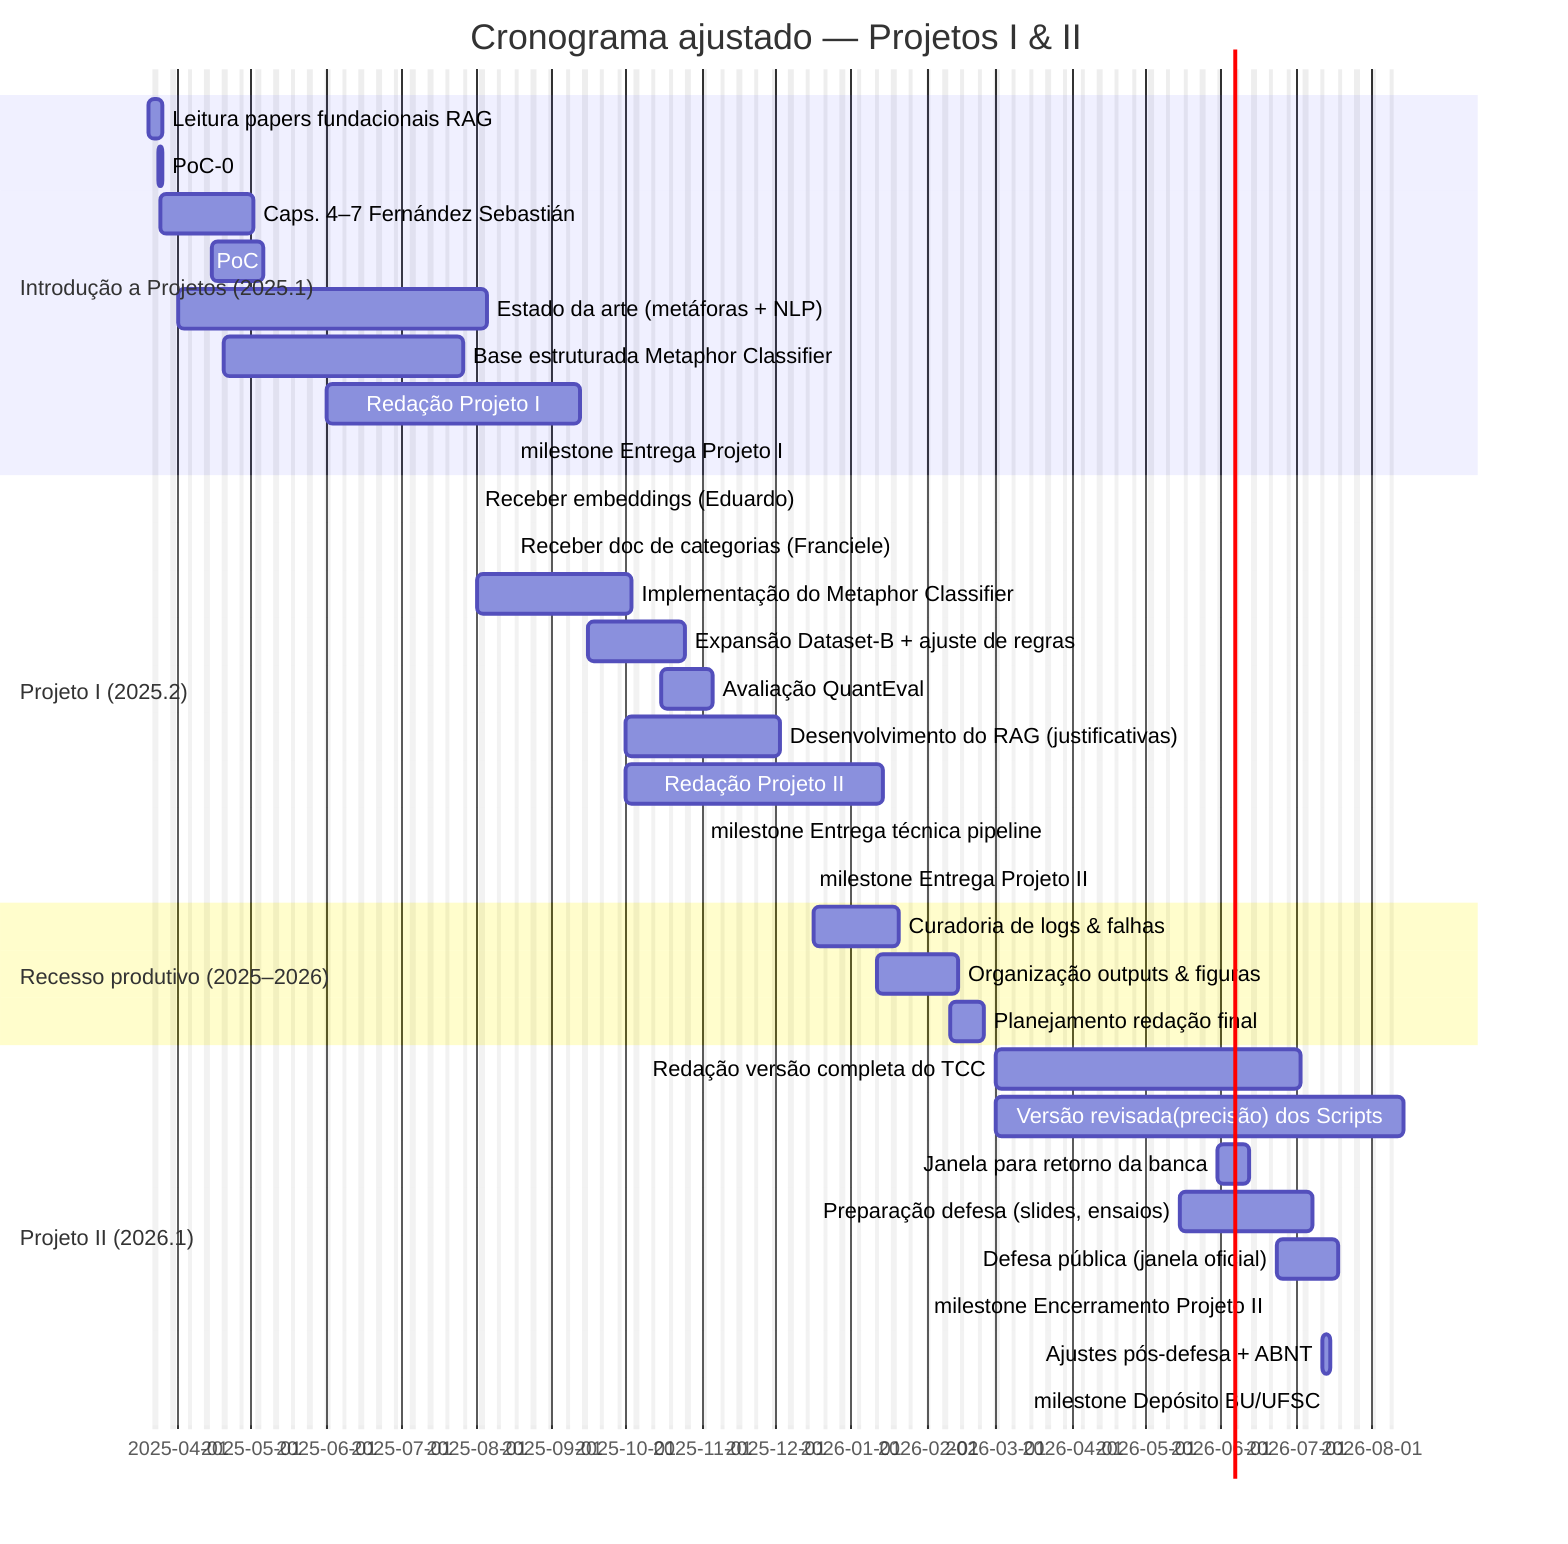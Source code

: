 gantt
  title Cronograma ajustado — Projetos I & II
  dateFormat  YYYY-MM-DD
  excludes    weekends

  %% ───────── 2025.1 ─────────
  section Introdução a Projetos (2025.1)
  Leitura papers fundacionais RAG:r0,           2025-03-20, 4d
  PoC-0: RAG com prompt fixo:p0,                2025-03-24, 2d
  Caps. 4–7 Fernández Sebastián:t0,             2025-03-25, 28d
  PoC: retrieval + LLM:t2,                      2025-04-15, 15d
  Estado da arte (metáforas + NLP):t3,          2025-04-01, 90d
  Base estruturada Metaphor Classifier:c1,      2025-04-20, 71d
  Redação Projeto I:d1,                         2025-06-01, 75d
  milestone Entrega Projeto I:d1m,              2025-08-15, 0d

  %% ───────── 2025.2 ─────────
  section Projeto I (2025.2)
  Receber embeddings (Eduardo):emb,             2025-07-31, 0d
  Receber doc de categorias (Franciele):cat,    2025-08-15, 0d

  Implementação do Metaphor Classifier:r1,      2025-08-01, 45d
  Expansão Dataset-B + ajuste de regras:r1b,    2025-09-15, 30d
  Avaliação QuantEval:qeval,                    2025-10-15, 15d
  Desenvolvimento do RAG (justificativas):r2,   2025-10-01, 45d
  Redação Projeto II:d2,                        2025-10-01, 75d
  milestone Entrega técnica pipeline:pipe,      2025-10-31, 0d
  milestone Entrega Projeto II:d2m,             2025-12-15, 0d

  %% ───────── Recesso ─────────
  section Recesso produtivo (2025–2026)
  Curadoria de logs & falhas:log,               2025-12-16, 25d
  Organização outputs & figuras:docprep,        2026-01-11, 25d
  Planejamento redação final:plano,             2026-02-10, 10d

  %% ───────── 2026.1 ─────────
  section Projeto II (2026.1)
  Redação versão completa do TCC:d3,            2026-03-01, 90d
  Versão revisada(precisão) dos Scripts:rev     2026-03-01, 120d
  Janela para retorno da banca:fbk,             2026-05-30, 10d
  Preparação defesa (slides, ensaios):def,      2026-05-15, 38d
  Defesa pública (janela oficial):fin,          2026-06-23, 19d
  milestone Encerramento Projeto II:enc,        2026-06-22, 0d
  Ajustes pós-defesa + ABNT:adj,                2026-07-12, 3d
  milestone Depósito BU/UFSC:deposito,          2026-07-15, 0d